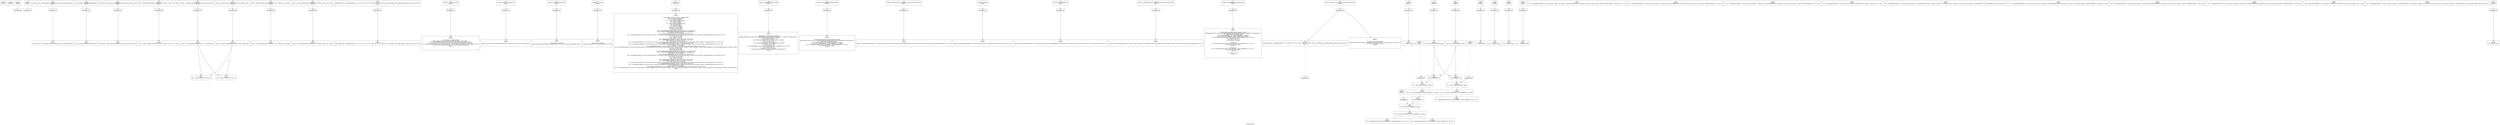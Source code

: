 digraph "constraint_graph" {
	label="constraint_graph";

	Node0x27a7760 [shape=record,label="{0\n\<Empty\>\ni8* null\n\n}"];
	Node0x27ba5c0 [shape=record,label="{1\n\<Empty\>\ni8* undef\n\n}"];
	Node0x27b4580 [shape=record,label="{2\n\<Empty\>\nOffset:0\n\n}"];
	Node0x27b4580 -> Node0x27a8040[color=green];
	Node0x27a8040 [shape=record,label="{3\nanonymous ptr\n}"];
	Node0x27b32a0 [shape=record,label="{4\n\<Empty\>\nOffset:0\n\n}"];
	Node0x27b32a0 -> Node0x27b3450[color=green];
	Node0x27b3450 [shape=record,label="{5\nanonymous ptr\n}"];
	Node0x27a6e90 [shape=record,label="{6\n\<Empty\>\n@_ZStL8__ioinit = internal global %\"class.std::ios_base::Init\" zeroinitializer, align 1\nOffset:0\n\n}"];
	Node0x27a6e90 -> Node0x27a57a0[color=green];
	Node0x27a57a0 [shape=record,label="{7\nanonymous ptr\n}"];
	Node0x27a57a0 -> Node0x27a6050;
	Node0x27a6050 [shape=record,label="{8\n\<Empty\>\n@_ZStL8__ioinit = internal global %\"class.std::ios_base::Init\" zeroinitializer, align 1\n\n}"];
	Node0x27bdee0 [shape=record,label="{9\n\<Empty\>\n@__dso_handle = external hidden global i8\nOffset:0\n\n}"];
	Node0x27bdee0 -> Node0x27be090[color=green];
	Node0x27be090 [shape=record,label="{10\nanonymous ptr\n}"];
	Node0x27be090 -> Node0x27be670;
	Node0x27be670 [shape=record,label="{11\n\<Empty\>\n@__dso_handle = external hidden global i8\n\n}"];
	Node0x27bfc60 [shape=record,label="{12\n\<Empty\>\n@_ZSt4cout = external dso_local global %\"class.std::basic_ostream\", align 8\nOffset:0\n\n}"];
	Node0x27bfc60 -> Node0x27bfe10[color=green];
	Node0x27bfe10 [shape=record,label="{13\nanonymous ptr\n}"];
	Node0x27bfe10 -> Node0x27c03f0;
	Node0x27c03f0 [shape=record,label="{14\n\<Empty\>\n@_ZSt4cout = external dso_local global %\"class.std::basic_ostream\", align 8\n\n}"];
	Node0x27c09d0 [shape=record,label="{15\n\<Empty\>\n@.str = private unnamed_addr constant [18 x i8] c\"Bulb 1: Status = \\00\", align 1\nOffset:0\n\n}"];
	Node0x27c09d0 -> Node0x27c0b80[color=green];
	Node0x27c0b80 [shape=record,label="{16\nanonymous ptr\n}"];
	Node0x27c0b80 -> Node0x27c1de0;
	Node0x27c1de0 [shape=record,label="{17\n\<Empty\>\n@.str = private unnamed_addr constant [18 x i8] c\"Bulb 1: Status = \\00\", align 1\n\n}"];
	Node0x27c23c0 [shape=record,label="{18\n\<Empty\>\n@.str.1 = private unnamed_addr constant [3 x i8] c\"on\\00\", align 1\nOffset:0\n\n}"];
	Node0x27c23c0 -> Node0x27c2570[color=green];
	Node0x27c2570 [shape=record,label="{19\nanonymous ptr\n}"];
	Node0x27c2570 -> Node0x27c2b50;
	Node0x27c2b50 [shape=record,label="{20\n\<Empty\>\n@.str.1 = private unnamed_addr constant [3 x i8] c\"on\\00\", align 1\n\n}"];
	Node0x27c2b50 -> Node0x27de7e0;
	Node0x27c2b50 -> Node0x27dd730;
	Node0x27c3130 [shape=record,label="{21\n\<Empty\>\n@.str.2 = private unnamed_addr constant [4 x i8] c\"off\\00\", align 1\nOffset:0\n\n}"];
	Node0x27c3130 -> Node0x27c32e0[color=green];
	Node0x27c32e0 [shape=record,label="{22\nanonymous ptr\n}"];
	Node0x27c32e0 -> Node0x27c38c0;
	Node0x27c38c0 [shape=record,label="{23\n\<Empty\>\n@.str.2 = private unnamed_addr constant [4 x i8] c\"off\\00\", align 1\n\n}"];
	Node0x27c38c0 -> Node0x27de7e0;
	Node0x27c38c0 -> Node0x27dd730;
	Node0x27c3ea0 [shape=record,label="{24\n\<Empty\>\n@.str.3 = private unnamed_addr constant [15 x i8] c\", Intensity = \\00\", align 1\nOffset:0\n\n}"];
	Node0x27c3ea0 -> Node0x27c4050[color=green];
	Node0x27c4050 [shape=record,label="{25\nanonymous ptr\n}"];
	Node0x27c4050 -> Node0x27c4630;
	Node0x27c4630 [shape=record,label="{26\n\<Empty\>\n@.str.3 = private unnamed_addr constant [15 x i8] c\", Intensity = \\00\", align 1\n\n}"];
	Node0x27c4c10 [shape=record,label="{27\n\<Empty\>\n@.str.4 = private unnamed_addr constant [18 x i8] c\"Bulb 2: Status = \\00\", align 1\nOffset:0\n\n}"];
	Node0x27c4c10 -> Node0x27c4dc0[color=green];
	Node0x27c4dc0 [shape=record,label="{28\nanonymous ptr\n}"];
	Node0x27c4dc0 -> Node0x27c53a0;
	Node0x27c53a0 [shape=record,label="{29\n\<Empty\>\n@.str.4 = private unnamed_addr constant [18 x i8] c\"Bulb 2: Status = \\00\", align 1\n\n}"];
	Node0x27c5980 [shape=record,label="{30\n\<Empty\>\n@llvm.global_ctors = appending global [1 x \{ i32, void ()*, i8* \}] [\{ i32, void ()*, i8* \} \{ i32 65535, void ()* @_GLOBAL__sub_I_zipper_directflow_bulb_struct.cpp, i8* null \}]\nOffset:0\n\n}"];
	Node0x27c5980 -> Node0x27c5b30[color=green];
	Node0x27c5b30 [shape=record,label="{31\nanonymous ptr\n}"];
	Node0x27c5b30 -> Node0x27c63b0;
	Node0x27c63b0 [shape=record,label="{32\n\<Empty\>\n@llvm.global_ctors = appending global [1 x \{ i32, void ()*, i8* \}] [\{ i32, void ()*, i8* \} \{ i32 65535, void ()* @_GLOBAL__sub_I_zipper_directflow_bulb_struct.cpp, i8* null \}]\n\n}"];
	Node0x27bd4f0 [shape=record,label="{33\n\<Empty\>__cxx_global_var_init\nOffset:0\n\n}"];
	Node0x27bd4f0 -> Node0x27bd6a0[color=green];
	Node0x27bd6a0 [shape=record,label="{34\nanonymous ptr\n}"];
	Node0x27bd6a0 -> Node0x27c8e80;
	Node0x27c8e80 [shape=record,label="{35\n\<Empty\>\n\n; Function Attrs: noinline uwtable\ndefine internal void @__cxx_global_var_init() #0 section \".text.startup\" \{\n  call void @_ZNSt8ios_base4InitC1Ev(%\"class.std::ios_base::Init\"* @_ZStL8__ioinit)\n  %1 = bitcast void (%\"class.std::ios_base::Init\"*)* @_ZNSt8ios_base4InitD1Ev to void (i8*)*\n  %2 = getelementptr inbounds %\"class.std::ios_base::Init\", %\"class.std::ios_base::Init\"* @_ZStL8__ioinit, i32 0, i32 0\n  %3 = call i32 @__cxa_atexit(void (i8*)* %1, i8* %2, i8* @__dso_handle) #3\n  ret void\n\}\n\n\n}"];
	Node0x27c9460 [shape=record,label="{36\n\<Empty\>_ZNSt8ios_base4InitC1Ev\nOffset:0\n\n}"];
	Node0x27c9460 -> Node0x27c9610[color=green];
	Node0x27c9610 [shape=record,label="{37\nanonymous ptr\n}"];
	Node0x27c9610 -> Node0x27c9bf0;
	Node0x27c9bf0 [shape=record,label="{38\n\<Empty\>\n\ndeclare dso_local void @_ZNSt8ios_base4InitC1Ev(%\"class.std::ios_base::Init\"*) unnamed_addr #1\n\n\n}"];
	Node0x27ca1d0 [shape=record,label="{39\n\<Empty\>_ZNSt8ios_base4InitD1Ev\nOffset:0\n\n}"];
	Node0x27ca1d0 -> Node0x27ca380[color=green];
	Node0x27ca380 [shape=record,label="{40\nanonymous ptr\n}"];
	Node0x27ca380 -> Node0x27ca960;
	Node0x27ca960 [shape=record,label="{41\n\<Empty\>\n\n; Function Attrs: nounwind\ndeclare dso_local void @_ZNSt8ios_base4InitD1Ev(%\"class.std::ios_base::Init\"*) unnamed_addr #2\n\n\n}"];
	Node0x27caf40 [shape=record,label="{42\n\<Empty\>__cxa_atexit\nOffset:0\n\n}"];
	Node0x27caf40 -> Node0x27cb0f0[color=green];
	Node0x27cb0f0 [shape=record,label="{43\nanonymous ptr\n}"];
	Node0x27cb0f0 -> Node0x27cb6d0;
	Node0x27cb6d0 [shape=record,label="{44\n\<Empty\>\n\n; Function Attrs: nounwind\ndeclare dso_local i32 @__cxa_atexit(void (i8*)*, i8*, i8*) #3\n\n\n}"];
	Node0x27cbcb0 [shape=record,label="{45\n\<Empty\>main\nOffset:0\n\n}"];
	Node0x27cbcb0 -> Node0x27cbe60[color=green];
	Node0x27cbe60 [shape=record,label="{46\nanonymous ptr\n}"];
	Node0x27cbe60 -> Node0x27cc440;
	Node0x27cc440 [shape=record,label="{47\n\<Empty\>\n\n; Function Attrs: noinline norecurse optnone uwtable\ndefine dso_local i32 @main() #4 \{\n  %1 = alloca i32, align 4\n  %2 = alloca %struct.LightBulb, align 4\n  %3 = alloca i8, align 1\n  %4 = alloca i32, align 4\n  %5 = alloca %struct.LightBulb, align 4\n  %6 = alloca i8, align 1\n  %7 = alloca i32, align 4\n  store i32 0, i32* %1, align 4\n  store i8 1, i8* %3, align 1\n  %8 = load i8, i8* %3, align 1\n  %9 = trunc i8 %8 to i1\n  call void @_ZN9LightBulb9setStatusEb(%struct.LightBulb* %2, i1 zeroext %9)\n  %10 = call i32 @_ZNK9LightBulb12getIntensityEv(%struct.LightBulb* %2)\n  store i32 %10, i32* %4, align 4\n  %11 = getelementptr inbounds [18 x i8], [18 x i8]* @.str, i64 0, i64 0\n  %12 = call dereferenceable(272) %\"class.std::basic_ostream\"* @_ZStlsISt11char_traitsIcEERSt13basic_ostreamIcT_ES5_PKc(%\"class.std::basic_ostream\"* dereferenceable(272) @_ZSt4cout, i8* %11)\n  %13 = load i8, i8* %3, align 1\n  %14 = trunc i8 %13 to i1\n  %15 = zext i1 %14 to i64\n  %16 = getelementptr inbounds [3 x i8], [3 x i8]* @.str.1, i64 0, i64 0\n  %17 = getelementptr inbounds [4 x i8], [4 x i8]* @.str.2, i64 0, i64 0\n  %18 = select i1 %14, i8* %16, i8* %17\n  %19 = call dereferenceable(272) %\"class.std::basic_ostream\"* @_ZStlsISt11char_traitsIcEERSt13basic_ostreamIcT_ES5_PKc(%\"class.std::basic_ostream\"* dereferenceable(272) %12, i8* %18)\n  %20 = getelementptr inbounds [15 x i8], [15 x i8]* @.str.3, i64 0, i64 0\n  %21 = call dereferenceable(272) %\"class.std::basic_ostream\"* @_ZStlsISt11char_traitsIcEERSt13basic_ostreamIcT_ES5_PKc(%\"class.std::basic_ostream\"* dereferenceable(272) %19, i8* %20)\n  %22 = load i32, i32* %4, align 4\n  %23 = call dereferenceable(272) %\"class.std::basic_ostream\"* @_ZNSolsEi(%\"class.std::basic_ostream\"* %21, i32 %22)\n  %24 = call dereferenceable(272) %\"class.std::basic_ostream\"* @_ZNSolsEPFRSoS_E(%\"class.std::basic_ostream\"* %23, %\"class.std::basic_ostream\"* (%\"class.std::basic_ostream\"*)* @_ZSt4endlIcSt11char_traitsIcEERSt13basic_ostreamIT_T0_ES6_)\n  store i8 0, i8* %6, align 1\n  %25 = load i8, i8* %6, align 1\n  %26 = trunc i8 %25 to i1\n  call void @_ZN9LightBulb9setStatusEb(%struct.LightBulb* %5, i1 zeroext %26)\n  %27 = call i32 @_ZNK9LightBulb12getIntensityEv(%struct.LightBulb* %5)\n  store i32 %27, i32* %7, align 4\n  %28 = getelementptr inbounds [18 x i8], [18 x i8]* @.str.4, i64 0, i64 0\n  %29 = call dereferenceable(272) %\"class.std::basic_ostream\"* @_ZStlsISt11char_traitsIcEERSt13basic_ostreamIcT_ES5_PKc(%\"class.std::basic_ostream\"* dereferenceable(272) @_ZSt4cout, i8* %28)\n  %30 = load i8, i8* %6, align 1\n  %31 = trunc i8 %30 to i1\n  %32 = zext i1 %31 to i64\n  %33 = getelementptr inbounds [4 x i8], [4 x i8]* @.str.2, i64 0, i64 0\n  %34 = getelementptr inbounds [3 x i8], [3 x i8]* @.str.1, i64 0, i64 0\n  %35 = select i1 %31, i8* %33, i8* %34\n  %36 = call dereferenceable(272) %\"class.std::basic_ostream\"* @_ZStlsISt11char_traitsIcEERSt13basic_ostreamIcT_ES5_PKc(%\"class.std::basic_ostream\"* dereferenceable(272) %29, i8* %35)\n  %37 = getelementptr inbounds [15 x i8], [15 x i8]* @.str.3, i64 0, i64 0\n  %38 = call dereferenceable(272) %\"class.std::basic_ostream\"* @_ZStlsISt11char_traitsIcEERSt13basic_ostreamIcT_ES5_PKc(%\"class.std::basic_ostream\"* dereferenceable(272) %36, i8* %37)\n  %39 = load i32, i32* %7, align 4\n  %40 = call dereferenceable(272) %\"class.std::basic_ostream\"* @_ZNSolsEi(%\"class.std::basic_ostream\"* %38, i32 %39)\n  %41 = call dereferenceable(272) %\"class.std::basic_ostream\"* @_ZNSolsEPFRSoS_E(%\"class.std::basic_ostream\"* %40, %\"class.std::basic_ostream\"* (%\"class.std::basic_ostream\"*)* @_ZSt4endlIcSt11char_traitsIcEERSt13basic_ostreamIT_T0_ES6_)\n  ret i32 0\n\}\n\n\n}"];
	Node0x27cca20 [shape=record,label="{48\n\<Empty\>_ZN9LightBulb9setStatusEb\nOffset:0\n\n}"];
	Node0x27cca20 -> Node0x27ccbd0[color=green];
	Node0x27ccbd0 [shape=record,label="{49\nanonymous ptr\n}"];
	Node0x27ccbd0 -> Node0x27cd1b0;
	Node0x27cd1b0 [shape=record,label="{50\n\<Empty\>\n\n; Function Attrs: noinline optnone uwtable\ndefine linkonce_odr dso_local void @_ZN9LightBulb9setStatusEb(%struct.LightBulb*, i1 zeroext) #5 comdat align 2 \{\n  %3 = alloca %struct.LightBulb*, align 8\n  %4 = alloca i8, align 1\n  store %struct.LightBulb* %0, %struct.LightBulb** %3, align 8\n  %5 = zext i1 %1 to i8\n  store i8 %5, i8* %4, align 1\n  %6 = load %struct.LightBulb*, %struct.LightBulb** %3, align 8\n  %7 = load i8, i8* %4, align 1\n  %8 = trunc i8 %7 to i1\n  %9 = getelementptr inbounds %struct.LightBulb, %struct.LightBulb* %6, i32 0, i32 0\n  %10 = zext i1 %8 to i8\n  store i8 %10, i8* %9, align 4\n  call void @_ZN9LightBulb15adjustIntensityEv(%struct.LightBulb* %6)\n  ret void\n\}\n\n\n}"];
	Node0x27cd790 [shape=record,label="{51\n\<Empty\>_ZNK9LightBulb12getIntensityEv\nOffset:0\n\n}"];
	Node0x27cd790 -> Node0x27cd940[color=green];
	Node0x27cd940 [shape=record,label="{52\nanonymous ptr\n}"];
	Node0x27cd940 -> Node0x27cdf20;
	Node0x27cdf20 [shape=record,label="{53\n\<Empty\>\n\n; Function Attrs: noinline nounwind optnone uwtable\ndefine linkonce_odr dso_local i32 @_ZNK9LightBulb12getIntensityEv(%struct.LightBulb*) #6 comdat align 2 \{\n  %2 = alloca %struct.LightBulb*, align 8\n  store %struct.LightBulb* %0, %struct.LightBulb** %2, align 8\n  %3 = load %struct.LightBulb*, %struct.LightBulb** %2, align 8\n  %4 = getelementptr inbounds %struct.LightBulb, %struct.LightBulb* %3, i32 0, i32 1\n  %5 = load i32, i32* %4, align 4\n  ret i32 %5\n\}\n\n\n}"];
	Node0x27ce500 [shape=record,label="{54\n\<Empty\>_ZStlsISt11char_traitsIcEERSt13basic_ostreamIcT_ES5_PKc\nOffset:0\n\n}"];
	Node0x27ce500 -> Node0x27ce6b0[color=green];
	Node0x27ce6b0 [shape=record,label="{55\nanonymous ptr\n}"];
	Node0x27ce6b0 -> Node0x27cef30;
	Node0x27cef30 [shape=record,label="{56\n\<Empty\>\n\ndeclare dso_local dereferenceable(272) %\"class.std::basic_ostream\"* @_ZStlsISt11char_traitsIcEERSt13basic_ostreamIcT_ES5_PKc(%\"class.std::basic_ostream\"* dereferenceable(272), i8*) #1\n\n\n}"];
	Node0x27cf510 [shape=record,label="{57\n\<Empty\>_ZNSolsEi\nOffset:0\n\n}"];
	Node0x27cf510 -> Node0x27cf6c0[color=green];
	Node0x27cf6c0 [shape=record,label="{58\nanonymous ptr\n}"];
	Node0x27cf6c0 -> Node0x27cff40;
	Node0x27cff40 [shape=record,label="{59\n\<Empty\>\n\ndeclare dso_local dereferenceable(272) %\"class.std::basic_ostream\"* @_ZNSolsEi(%\"class.std::basic_ostream\"*, i32) #1\n\n\n}"];
	Node0x27d0520 [shape=record,label="{60\n\<Empty\>_ZNSolsEPFRSoS_E\nOffset:0\n\n}"];
	Node0x27d0520 -> Node0x27d06d0[color=green];
	Node0x27d06d0 [shape=record,label="{61\nanonymous ptr\n}"];
	Node0x27d06d0 -> Node0x27d0f50;
	Node0x27d0f50 [shape=record,label="{62\n\<Empty\>\n\ndeclare dso_local dereferenceable(272) %\"class.std::basic_ostream\"* @_ZNSolsEPFRSoS_E(%\"class.std::basic_ostream\"*, %\"class.std::basic_ostream\"* (%\"class.std::basic_ostream\"*)*) #1\n\n\n}"];
	Node0x27d1530 [shape=record,label="{63\n\<Empty\>_ZSt4endlIcSt11char_traitsIcEERSt13basic_ostreamIT_T0_ES6_\nOffset:0\n\n}"];
	Node0x27d1530 -> Node0x27d16e0[color=green];
	Node0x27d16e0 [shape=record,label="{64\nanonymous ptr\n}"];
	Node0x27d16e0 -> Node0x27b2500;
	Node0x27b2500 [shape=record,label="{65\n\<Empty\>\n\ndeclare dso_local dereferenceable(272) %\"class.std::basic_ostream\"* @_ZSt4endlIcSt11char_traitsIcEERSt13basic_ostreamIT_T0_ES6_(%\"class.std::basic_ostream\"* dereferenceable(272)) #1\n\n\n}"];
	Node0x27d0cb0 [shape=record,label="{66\n\<Empty\>_ZN9LightBulb15adjustIntensityEv\nOffset:0\n\n}"];
	Node0x27d0cb0 -> Node0x27b3ac0[color=green];
	Node0x27b3ac0 [shape=record,label="{67\nanonymous ptr\n}"];
	Node0x27b3ac0 -> Node0x27c6bd0;
	Node0x27c6bd0 [shape=record,label="{68\n\<Empty\>\n\n; Function Attrs: noinline nounwind optnone uwtable\ndefine linkonce_odr dso_local void @_ZN9LightBulb15adjustIntensityEv(%struct.LightBulb*) #6 comdat align 2 \{\n  %2 = alloca %struct.LightBulb*, align 8\n  store %struct.LightBulb* %0, %struct.LightBulb** %2, align 8\n  %3 = load %struct.LightBulb*, %struct.LightBulb** %2, align 8\n  %4 = getelementptr inbounds %struct.LightBulb, %struct.LightBulb* %3, i32 0, i32 0\n  %5 = load i8, i8* %4, align 4\n  %6 = trunc i8 %5 to i1\n  br i1 %6, label %7, label %9\n\n7:                                                ; preds = %1\n  %8 = getelementptr inbounds %struct.LightBulb, %struct.LightBulb* %3, i32 0, i32 1\n  store i32 100, i32* %8, align 4\n  br label %11\n\n9:                                                ; preds = %1\n  %10 = getelementptr inbounds %struct.LightBulb, %struct.LightBulb* %3, i32 0, i32 1\n  store i32 0, i32* %10, align 4\n  br label %11\n\n11:                                               ; preds = %9, %7\n  ret void\n\}\n\n\n}"];
	Node0x27b3c80 [shape=record,label="{69\n\<Empty\>_GLOBAL__sub_I_zipper_directflow_bulb_struct.cpp\nOffset:0\n\n}"];
	Node0x27b3c80 -> Node0x27c1570[color=green];
	Node0x27c1570 [shape=record,label="{70\nanonymous ptr\n}"];
	Node0x27c1570 -> Node0x27c8640;
	Node0x27c1570 -> Node0x27c6d90;
	Node0x27c6d90 [shape=record,label="{71\n\<Empty\>\n\n; Function Attrs: noinline uwtable\ndefine internal void @_GLOBAL__sub_I_zipper_directflow_bulb_struct.cpp() #0 section \".text.startup\" \{\n  call void @__cxx_global_var_init()\n  ret void\n\}\n\n\n}"];
	Node0x27c8640 [shape=record,label="{72\n\<Empty\>\n@llvm.global_ctors = appending global [1 x \{ i32, void ()*, i8* \}] [\{ i32, void ()*, i8* \} \{ i32 65535, void ()* @_GLOBAL__sub_I_zipper_directflow_bulb_struct.cpp, i8* null \}]\nOffset:8\n\n}"];
	Node0x27c8640 -> Node0x27c87f0[color=green];
	Node0x27c87f0 [shape=record,label="{73\nanonymous ptr\n}"];
	Node0x27d6b00 [shape=record,label="{74\n\<Empty\>\nOffset:0\n\n}"];
	Node0x27d6b00 -> Node0x27d6cb0[color=green];
	Node0x27d6cb0 [shape=record,label="{75\nanonymous ptr\n}"];
	Node0x27d6cb0 -> Node0x27d7290;
	Node0x27d7290 [shape=record,label="{76\n\<Empty\>\n  %1 = alloca i32, align 4\n\n}"];
	Node0x27d7870 [shape=record,label="{77\n\<Empty\>\nOffset:0\n\n}"];
	Node0x27d7870 -> Node0x27d7a20[color=green];
	Node0x27d7a20 [shape=record,label="{78\nanonymous ptr\n}"];
	Node0x27d7a20 -> Node0x27d8000;
	Node0x27d8000 [shape=record,label="{79\n\<Empty\>\n  %2 = alloca %struct.LightBulb, align 4\n\n}"];
	Node0x27d8000 -> Node0x27df5c0;
	Node0x27d8000 -> Node0x27e26c0;
	Node0x27d85e0 [shape=record,label="{80\n\<Empty\>\nOffset:0\n\n}"];
	Node0x27d85e0 -> Node0x27d8790[color=green];
	Node0x27d8790 [shape=record,label="{81\nanonymous ptr\n}"];
	Node0x27d8790 -> Node0x27d8d70;
	Node0x27d8d70 [shape=record,label="{82\n\<Empty\>\n  %3 = alloca i8, align 1\n\n}"];
	Node0x27d9350 [shape=record,label="{83\n\<Empty\>\nOffset:0\n\n}"];
	Node0x27d9350 -> Node0x27d9500[color=green];
	Node0x27d9500 [shape=record,label="{84\nanonymous ptr\n}"];
	Node0x27d9500 -> Node0x27d9d80;
	Node0x27d9d80 [shape=record,label="{85\n\<Empty\>\n  %4 = alloca i32, align 4\n\n}"];
	Node0x27da360 [shape=record,label="{86\n\<Empty\>\nOffset:0\n\n}"];
	Node0x27da360 -> Node0x27da510[color=green];
	Node0x27da510 [shape=record,label="{87\nanonymous ptr\n}"];
	Node0x27da510 -> Node0x27dad90;
	Node0x27dad90 [shape=record,label="{88\n\<Empty\>\n  %5 = alloca %struct.LightBulb, align 4\n\n}"];
	Node0x27dad90 -> Node0x27df5c0;
	Node0x27dad90 -> Node0x27e26c0;
	Node0x27db370 [shape=record,label="{89\n\<Empty\>\nOffset:0\n\n}"];
	Node0x27db370 -> Node0x27db520[color=green];
	Node0x27db520 [shape=record,label="{90\nanonymous ptr\n}"];
	Node0x27db520 -> Node0x27dbf80;
	Node0x27dbf80 [shape=record,label="{91\n\<Empty\>\n  %6 = alloca i8, align 1\n\n}"];
	Node0x27dc560 [shape=record,label="{92\n\<Empty\>\nOffset:0\n\n}"];
	Node0x27dc560 -> Node0x27dc710[color=green];
	Node0x27dc710 [shape=record,label="{93\nanonymous ptr\n}"];
	Node0x27dc710 -> Node0x27dcf90;
	Node0x27dcf90 [shape=record,label="{94\n\<Empty\>\n  %7 = alloca i32, align 4\n\n}"];
	Node0x27dd570 [shape=record,label="{95\n\<Empty\>\n  %12 = call dereferenceable(272) %\"class.std::basic_ostream\"* @_ZStlsISt11char_traitsIcEERSt13basic_ostreamIcT_ES5_PKc(%\"class.std::basic_ostream\"* dereferenceable(272) @_ZSt4cout, i8* %11)\n\n}"];
	Node0x27dd730 [shape=record,label="{96\n\<Empty\>\n  %18 = select i1 %14, i8* %16, i8* %17\n\n}"];
	Node0x27ddf20 [shape=record,label="{97\n\<Empty\>\n  %19 = call dereferenceable(272) %\"class.std::basic_ostream\"* @_ZStlsISt11char_traitsIcEERSt13basic_ostreamIcT_ES5_PKc(%\"class.std::basic_ostream\"* dereferenceable(272) %12, i8* %18)\n\n}"];
	Node0x27de0e0 [shape=record,label="{98\n\<Empty\>\n  %21 = call dereferenceable(272) %\"class.std::basic_ostream\"* @_ZStlsISt11char_traitsIcEERSt13basic_ostreamIcT_ES5_PKc(%\"class.std::basic_ostream\"* dereferenceable(272) %19, i8* %20)\n\n}"];
	Node0x27de2a0 [shape=record,label="{99\n\<Empty\>\n  %23 = call dereferenceable(272) %\"class.std::basic_ostream\"* @_ZNSolsEi(%\"class.std::basic_ostream\"* %21, i32 %22)\n\n}"];
	Node0x27de460 [shape=record,label="{100\n\<Empty\>\n  %24 = call dereferenceable(272) %\"class.std::basic_ostream\"* @_ZNSolsEPFRSoS_E(%\"class.std::basic_ostream\"* %23, %\"class.std::basic_ostream\"* (%\"class.std::basic_ostream\"*)* @_ZSt4endlIcSt11char_traitsIcEERSt13basic_ostreamIT_T0_ES6_)\n\n}"];
	Node0x27de620 [shape=record,label="{101\n\<Empty\>\n  %29 = call dereferenceable(272) %\"class.std::basic_ostream\"* @_ZStlsISt11char_traitsIcEERSt13basic_ostreamIcT_ES5_PKc(%\"class.std::basic_ostream\"* dereferenceable(272) @_ZSt4cout, i8* %28)\n\n}"];
	Node0x27de7e0 [shape=record,label="{102\n\<Empty\>\n  %35 = select i1 %31, i8* %33, i8* %34\n\n}"];
	Node0x27debb0 [shape=record,label="{103\n\<Empty\>\n  %36 = call dereferenceable(272) %\"class.std::basic_ostream\"* @_ZStlsISt11char_traitsIcEERSt13basic_ostreamIcT_ES5_PKc(%\"class.std::basic_ostream\"* dereferenceable(272) %29, i8* %35)\n\n}"];
	Node0x27ded70 [shape=record,label="{104\n\<Empty\>\n  %38 = call dereferenceable(272) %\"class.std::basic_ostream\"* @_ZStlsISt11char_traitsIcEERSt13basic_ostreamIcT_ES5_PKc(%\"class.std::basic_ostream\"* dereferenceable(272) %36, i8* %37)\n\n}"];
	Node0x27def30 [shape=record,label="{105\n\<Empty\>\n  %40 = call dereferenceable(272) %\"class.std::basic_ostream\"* @_ZNSolsEi(%\"class.std::basic_ostream\"* %38, i32 %39)\n\n}"];
	Node0x27df0f0 [shape=record,label="{106\n\<Empty\>\n  %41 = call dereferenceable(272) %\"class.std::basic_ostream\"* @_ZNSolsEPFRSoS_E(%\"class.std::basic_ostream\"* %40, %\"class.std::basic_ostream\"* (%\"class.std::basic_ostream\"*)* @_ZSt4endlIcSt11char_traitsIcEERSt13basic_ostreamIT_T0_ES6_)\n\n}"];
	Node0x27df5c0 [shape=record,label="{107\n\<Empty\>\n%struct.LightBulb* %0\n\n}"];
	Node0x27df5c0 -> Node0x27e01b0[color=blue];
	Node0x27df780 [shape=record,label="{108\n\<Empty\>\nOffset:0\n\n}"];
	Node0x27df780 -> Node0x27df930[color=green];
	Node0x27df930 [shape=record,label="{109\nanonymous ptr\n}"];
	Node0x27df930 -> Node0x27e01b0;
	Node0x27e01b0 [shape=record,label="{110\n\<Empty\>\n  %3 = alloca %struct.LightBulb*, align 8\n\n}"];
	Node0x27e01b0 -> Node0x27e1bc0[color=red];
	Node0x27e0790 [shape=record,label="{111\n\<Empty\>\nOffset:0\n\n}"];
	Node0x27e0790 -> Node0x27e0940[color=green];
	Node0x27e0940 [shape=record,label="{112\nanonymous ptr\n}"];
	Node0x27e0940 -> Node0x27e11c0;
	Node0x27e11c0 [shape=record,label="{113\n\<Empty\>\n  %4 = alloca i8, align 1\n\n}"];
	Node0x27e1bc0 [shape=record,label="{114\n\<Empty\>\n  %6 = load %struct.LightBulb*, %struct.LightBulb** %3, align 8\n\n}"];
	Node0x27e1bc0 -> Node0x27e5650;
	Node0x27e26c0 [shape=record,label="{115\n\<Empty\>\n%struct.LightBulb* %0\n\n}"];
	Node0x27e26c0 -> Node0x27e32b0[color=blue];
	Node0x27e2880 [shape=record,label="{116\n\<Empty\>\nOffset:0\n\n}"];
	Node0x27e2880 -> Node0x27e2a30[color=green];
	Node0x27e2a30 [shape=record,label="{117\nanonymous ptr\n}"];
	Node0x27e2a30 -> Node0x27e32b0;
	Node0x27e32b0 [shape=record,label="{118\n\<Empty\>\n  %2 = alloca %struct.LightBulb*, align 8\n\n}"];
	Node0x27e32b0 -> Node0x27e3cb0[color=red];
	Node0x27e3cb0 [shape=record,label="{119\n\<Empty\>\n  %3 = load %struct.LightBulb*, %struct.LightBulb** %2, align 8\n\n}"];
	Node0x27e3cb0 -> Node0x27e4290[color=purple];
	Node0x27e4290 [shape=record,label="{120\n\<Empty\>\n  %4 = getelementptr inbounds %struct.LightBulb, %struct.LightBulb* %3, i32 0, i32 1\n\n}"];
	Node0x27e5650 [shape=record,label="{121\n\<Empty\>\n%struct.LightBulb* %0\n\n}"];
	Node0x27e5650 -> Node0x27e6240[color=blue];
	Node0x27e5810 [shape=record,label="{122\n\<Empty\>\nOffset:0\n\n}"];
	Node0x27e5810 -> Node0x27e59c0[color=green];
	Node0x27e59c0 [shape=record,label="{123\nanonymous ptr\n}"];
	Node0x27e59c0 -> Node0x27e6240;
	Node0x27e6240 [shape=record,label="{124\n\<Empty\>\n  %2 = alloca %struct.LightBulb*, align 8\n\n}"];
	Node0x27e6240 -> Node0x27e6c40[color=red];
	Node0x27e6c40 [shape=record,label="{125\n\<Empty\>\n  %3 = load %struct.LightBulb*, %struct.LightBulb** %2, align 8\n\n}"];
	Node0x27e6c40 -> Node0x27e7250[color=purple];
	Node0x27e6c40 -> Node0x27e7860[color=purple];
	Node0x27e7250 [shape=record,label="{126\n\<Empty\>\n  %8 = getelementptr inbounds %struct.LightBulb, %struct.LightBulb* %3, i32 0, i32 1\n\n}"];
	Node0x27e7860 [shape=record,label="{127\n\<Empty\>\n  %10 = getelementptr inbounds %struct.LightBulb, %struct.LightBulb* %3, i32 0, i32 1\n\n}"];
}
